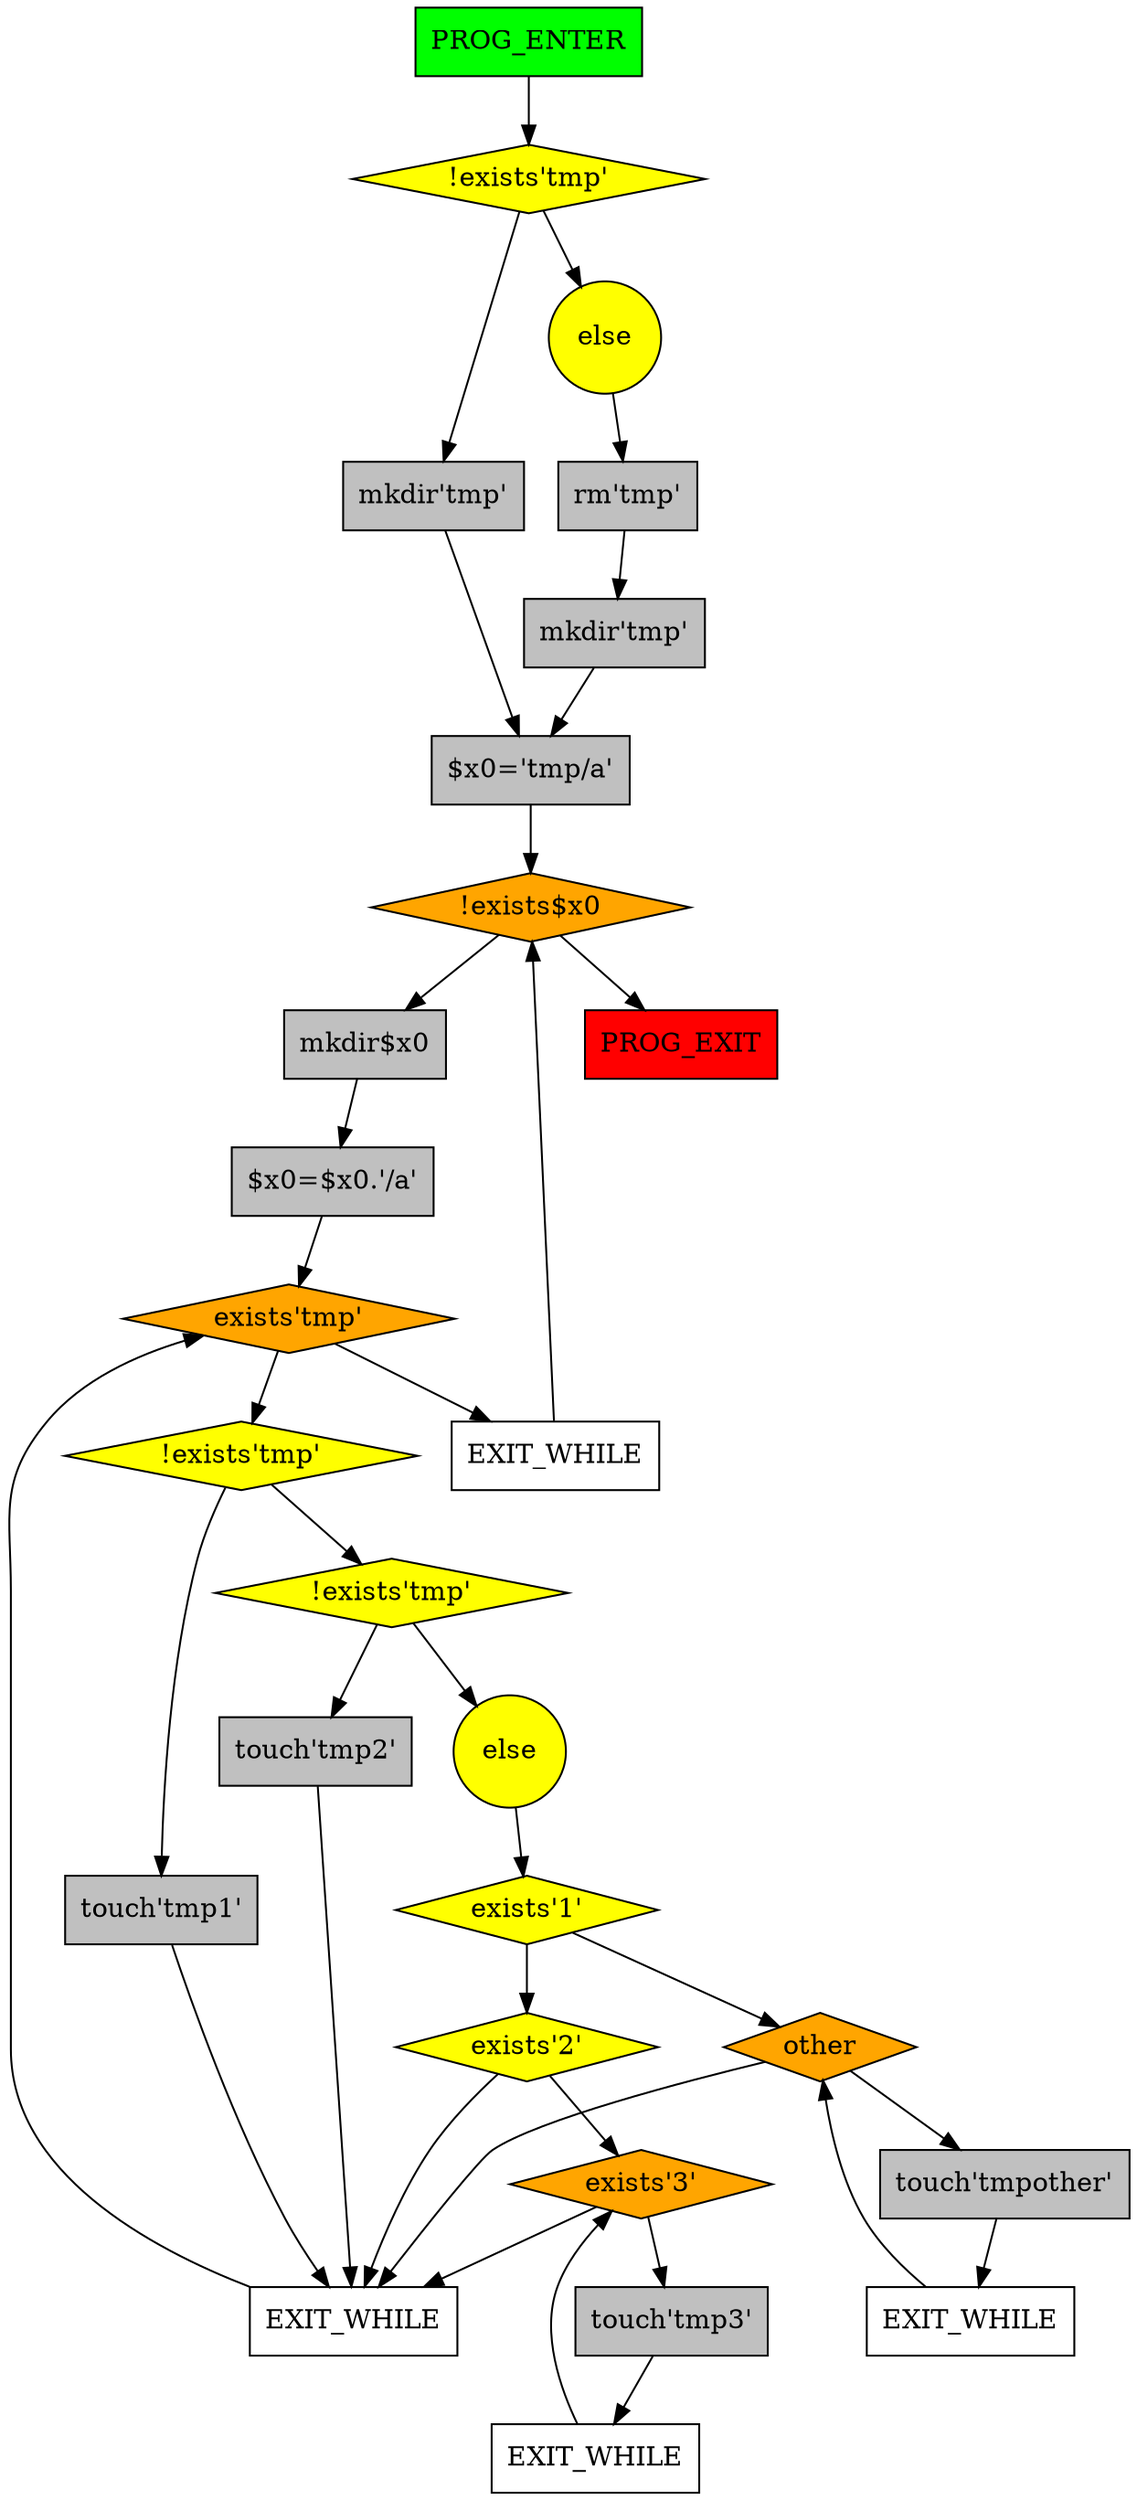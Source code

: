 digraph G {
    69[label="PROG_ENTER",shape=mbox,fillcolor=green,style=filled];
    70[label="!exists'tmp'",shape=diamond,fillcolor=yellow,style=filled];
    71[label="mkdir'tmp'",shape=box,fillcolor=gray,style=filled];
    75[label="$x0='tmp/a'",shape=box,fillcolor=gray,style=filled];
    76[label="!exists$x0",shape=diamond,fillcolor=orange,style=filled];
    77[label="mkdir$x0",shape=box,fillcolor=gray,style=filled];
    78[label="$x0=$x0.'/a'",shape=box,fillcolor=gray,style=filled];
    79[label="exists'tmp'",shape=diamond,fillcolor=orange,style=filled];
    80[label="!exists'tmp'",shape=diamond,fillcolor=yellow,style=filled];
    81[label="touch'tmp1'",shape=box,fillcolor=gray,style=filled];
    93[label="EXIT_WHILE",shape=box];
    82[label="!exists'tmp'",shape=diamond,fillcolor=yellow,style=filled];
    83[label="touch'tmp2'",shape=box,fillcolor=gray,style=filled];
    84[label="else",shape=circle,fillcolor=yellow,style=filled];
    85[label="exists'1'",shape=diamond,fillcolor=yellow,style=filled];
    86[label="other",shape=diamond,fillcolor=orange,style=filled];
    87[label="touch'tmpother'",shape=box,fillcolor=gray,style=filled];
    88[label="EXIT_WHILE",shape=box];
    89[label="exists'2'",shape=diamond,fillcolor=yellow,style=filled];
    90[label="exists'3'",shape=diamond,fillcolor=orange,style=filled];
    91[label="touch'tmp3'",shape=box,fillcolor=gray,style=filled];
    92[label="EXIT_WHILE",shape=box];
    94[label="EXIT_WHILE",shape=box];
    95[label="PROG_EXIT",shape=mbox,fillcolor=red,style=filled];
    72[label="else",shape=circle,fillcolor=yellow,style=filled];
    73[label="rm'tmp'",shape=box,fillcolor=gray,style=filled];
    74[label="mkdir'tmp'",shape=box,fillcolor=gray,style=filled];

    69 -> 70;
    70 -> 71;
    70 -> 72;
    71 -> 75;
    75 -> 76;
    76 -> 77;
    76 -> 95;
    77 -> 78;
    78 -> 79;
    79 -> 80;
    79 -> 94;
    80 -> 81;
    80 -> 82;
    81 -> 93;
    93 -> 79;
    82 -> 83;
    82 -> 84;
    83 -> 93;
    84 -> 85;
    85 -> 86;
    85 -> 89;
    86 -> 87;
    86 -> 93;
    87 -> 88;
    88 -> 86;
    89 -> 90;
    89 -> 93;
    90 -> 91;
    90 -> 93;
    91 -> 92;
    92 -> 90;
    94 -> 76;
    72 -> 73;
    73 -> 74;
    74 -> 75;
}
